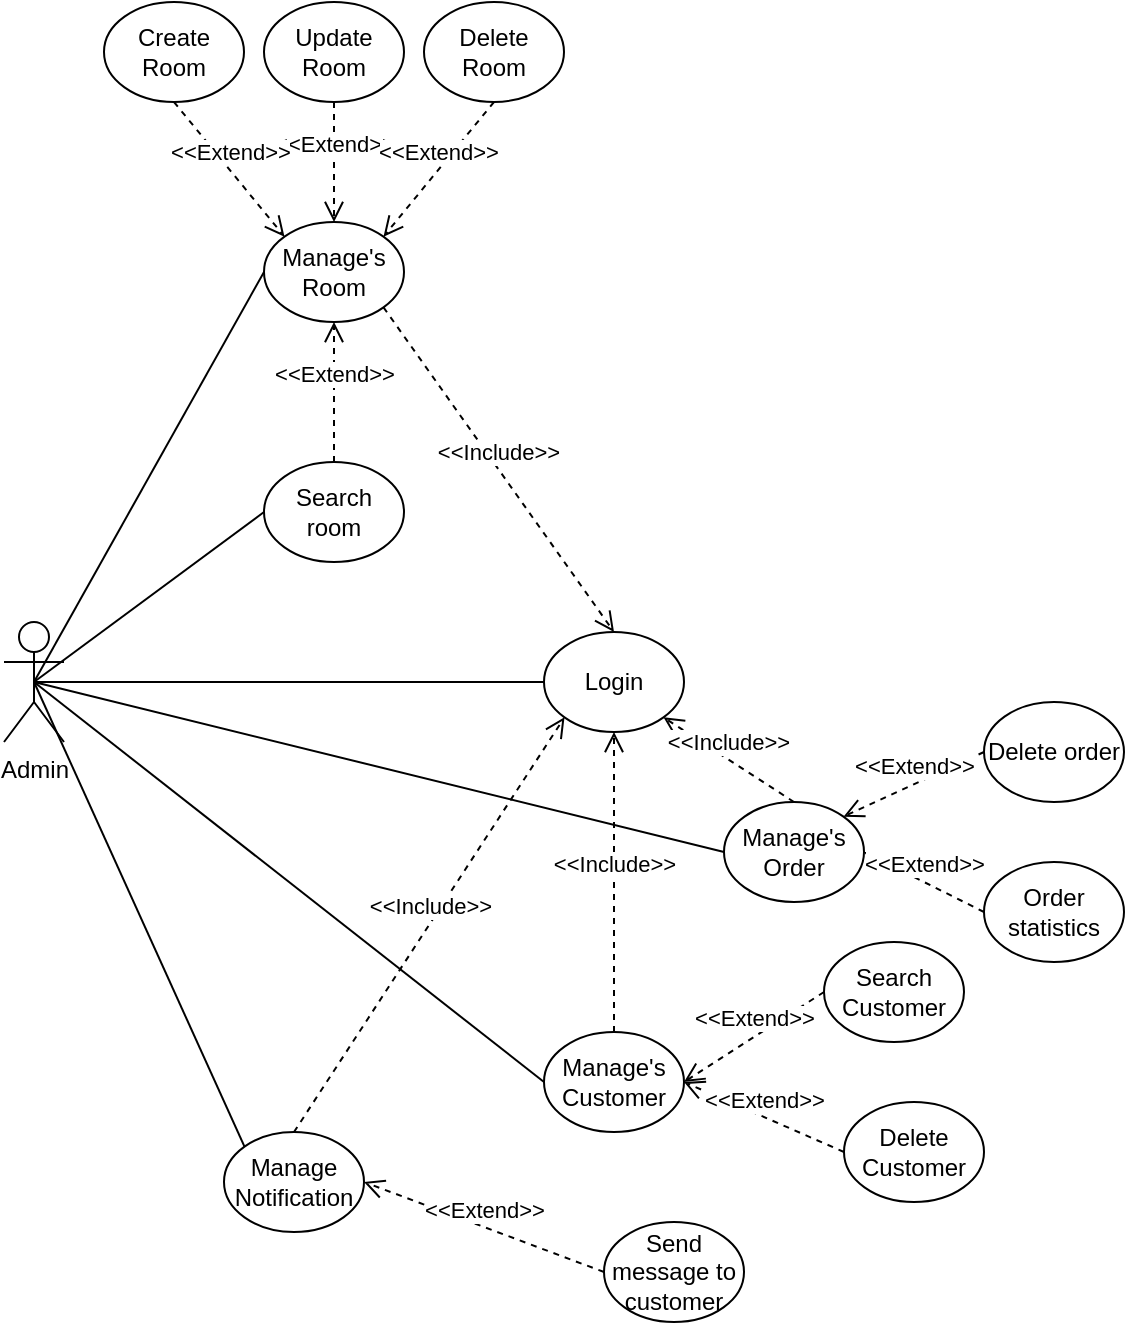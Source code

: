 <mxfile version="14.4.7" type="github">
  <diagram id="v-P9ltx4eJ1AebxSCoYZ" name="Page-1">
    <mxGraphModel dx="1420" dy="834" grid="1" gridSize="10" guides="1" tooltips="1" connect="1" arrows="1" fold="1" page="1" pageScale="1" pageWidth="850" pageHeight="1100" math="0" shadow="0">
      <root>
        <mxCell id="0" />
        <mxCell id="1" parent="0" />
        <mxCell id="56smXT5DlRSRfyMIf9yv-1" value="Admin" style="shape=umlActor;verticalLabelPosition=bottom;verticalAlign=top;html=1;outlineConnect=0;" parent="1" vertex="1">
          <mxGeometry x="40" y="320" width="30" height="60" as="geometry" />
        </mxCell>
        <mxCell id="56smXT5DlRSRfyMIf9yv-2" value="Login" style="ellipse;whiteSpace=wrap;html=1;" parent="1" vertex="1">
          <mxGeometry x="310" y="325" width="70" height="50" as="geometry" />
        </mxCell>
        <mxCell id="56smXT5DlRSRfyMIf9yv-3" value="Manage&#39;s Customer" style="ellipse;whiteSpace=wrap;html=1;" parent="1" vertex="1">
          <mxGeometry x="310" y="525" width="70" height="50" as="geometry" />
        </mxCell>
        <mxCell id="56smXT5DlRSRfyMIf9yv-4" value="Delete Customer" style="ellipse;whiteSpace=wrap;html=1;" parent="1" vertex="1">
          <mxGeometry x="460" y="560" width="70" height="50" as="geometry" />
        </mxCell>
        <mxCell id="56smXT5DlRSRfyMIf9yv-5" value="Search Customer" style="ellipse;whiteSpace=wrap;html=1;" parent="1" vertex="1">
          <mxGeometry x="450" y="480" width="70" height="50" as="geometry" />
        </mxCell>
        <mxCell id="56smXT5DlRSRfyMIf9yv-7" value="Manage&#39;s Order" style="ellipse;whiteSpace=wrap;html=1;" parent="1" vertex="1">
          <mxGeometry x="400" y="410" width="70" height="50" as="geometry" />
        </mxCell>
        <mxCell id="56smXT5DlRSRfyMIf9yv-8" value="Delete order" style="ellipse;whiteSpace=wrap;html=1;" parent="1" vertex="1">
          <mxGeometry x="530" y="360" width="70" height="50" as="geometry" />
        </mxCell>
        <mxCell id="56smXT5DlRSRfyMIf9yv-9" value="Search room" style="ellipse;whiteSpace=wrap;html=1;" parent="1" vertex="1">
          <mxGeometry x="170" y="240" width="70" height="50" as="geometry" />
        </mxCell>
        <mxCell id="56smXT5DlRSRfyMIf9yv-10" value="Manage&#39;s Room" style="ellipse;whiteSpace=wrap;html=1;" parent="1" vertex="1">
          <mxGeometry x="170" y="120" width="70" height="50" as="geometry" />
        </mxCell>
        <mxCell id="56smXT5DlRSRfyMIf9yv-11" value="" style="endArrow=none;html=1;exitX=0.5;exitY=0.5;exitDx=0;exitDy=0;exitPerimeter=0;entryX=0;entryY=0.5;entryDx=0;entryDy=0;" parent="1" source="56smXT5DlRSRfyMIf9yv-1" target="56smXT5DlRSRfyMIf9yv-2" edge="1">
          <mxGeometry width="50" height="50" relative="1" as="geometry">
            <mxPoint x="310" y="410" as="sourcePoint" />
            <mxPoint x="360" y="360" as="targetPoint" />
          </mxGeometry>
        </mxCell>
        <mxCell id="56smXT5DlRSRfyMIf9yv-12" value="" style="endArrow=none;html=1;exitX=0.5;exitY=0.5;exitDx=0;exitDy=0;exitPerimeter=0;entryX=0;entryY=0.5;entryDx=0;entryDy=0;" parent="1" source="56smXT5DlRSRfyMIf9yv-1" target="56smXT5DlRSRfyMIf9yv-10" edge="1">
          <mxGeometry width="50" height="50" relative="1" as="geometry">
            <mxPoint x="65" y="360.0" as="sourcePoint" />
            <mxPoint x="150" y="195" as="targetPoint" />
          </mxGeometry>
        </mxCell>
        <mxCell id="56smXT5DlRSRfyMIf9yv-13" value="" style="endArrow=none;html=1;exitX=0.5;exitY=0.5;exitDx=0;exitDy=0;exitPerimeter=0;entryX=0;entryY=0.5;entryDx=0;entryDy=0;" parent="1" source="56smXT5DlRSRfyMIf9yv-1" target="56smXT5DlRSRfyMIf9yv-9" edge="1">
          <mxGeometry width="50" height="50" relative="1" as="geometry">
            <mxPoint x="65" y="360.0" as="sourcePoint" />
            <mxPoint x="150" y="275" as="targetPoint" />
          </mxGeometry>
        </mxCell>
        <mxCell id="56smXT5DlRSRfyMIf9yv-14" value="Order statistics" style="ellipse;whiteSpace=wrap;html=1;" parent="1" vertex="1">
          <mxGeometry x="530" y="440" width="70" height="50" as="geometry" />
        </mxCell>
        <mxCell id="56smXT5DlRSRfyMIf9yv-16" value="Delete Room" style="ellipse;whiteSpace=wrap;html=1;" parent="1" vertex="1">
          <mxGeometry x="250" y="10" width="70" height="50" as="geometry" />
        </mxCell>
        <mxCell id="56smXT5DlRSRfyMIf9yv-17" value="Update Room" style="ellipse;whiteSpace=wrap;html=1;" parent="1" vertex="1">
          <mxGeometry x="170" y="10" width="70" height="50" as="geometry" />
        </mxCell>
        <mxCell id="56smXT5DlRSRfyMIf9yv-18" value="Create Room" style="ellipse;whiteSpace=wrap;html=1;" parent="1" vertex="1">
          <mxGeometry x="90" y="10" width="70" height="50" as="geometry" />
        </mxCell>
        <mxCell id="56smXT5DlRSRfyMIf9yv-20" value="&amp;lt;&amp;lt;Extend&amp;gt;&amp;gt;" style="html=1;verticalAlign=bottom;endArrow=open;dashed=1;endSize=8;exitX=0.5;exitY=1;exitDx=0;exitDy=0;entryX=0.5;entryY=0;entryDx=0;entryDy=0;" parent="1" source="56smXT5DlRSRfyMIf9yv-17" target="56smXT5DlRSRfyMIf9yv-10" edge="1">
          <mxGeometry relative="1" as="geometry">
            <mxPoint x="405" y="290" as="sourcePoint" />
            <mxPoint x="425" y="335.0" as="targetPoint" />
          </mxGeometry>
        </mxCell>
        <mxCell id="56smXT5DlRSRfyMIf9yv-21" value="&amp;lt;&amp;lt;Extend&amp;gt;&amp;gt;" style="html=1;verticalAlign=bottom;endArrow=open;dashed=1;endSize=8;exitX=0.5;exitY=1;exitDx=0;exitDy=0;entryX=1;entryY=0;entryDx=0;entryDy=0;" parent="1" source="56smXT5DlRSRfyMIf9yv-16" target="56smXT5DlRSRfyMIf9yv-10" edge="1">
          <mxGeometry relative="1" as="geometry">
            <mxPoint x="490.251" y="292.678" as="sourcePoint" />
            <mxPoint x="449.749" y="342.322" as="targetPoint" />
          </mxGeometry>
        </mxCell>
        <mxCell id="56smXT5DlRSRfyMIf9yv-22" value="&amp;lt;&amp;lt;Extend&amp;gt;&amp;gt;" style="html=1;verticalAlign=bottom;endArrow=open;dashed=1;endSize=8;exitX=0.5;exitY=0;exitDx=0;exitDy=0;entryX=0.5;entryY=1;entryDx=0;entryDy=0;" parent="1" source="56smXT5DlRSRfyMIf9yv-9" target="56smXT5DlRSRfyMIf9yv-10" edge="1">
          <mxGeometry relative="1" as="geometry">
            <mxPoint x="405" y="290" as="sourcePoint" />
            <mxPoint x="425" y="335.0" as="targetPoint" />
          </mxGeometry>
        </mxCell>
        <mxCell id="56smXT5DlRSRfyMIf9yv-23" value="&amp;lt;&amp;lt;Extend&amp;gt;&amp;gt;" style="html=1;verticalAlign=bottom;endArrow=open;dashed=1;endSize=8;exitX=0;exitY=0.5;exitDx=0;exitDy=0;entryX=1;entryY=0.5;entryDx=0;entryDy=0;" parent="1" source="56smXT5DlRSRfyMIf9yv-14" target="56smXT5DlRSRfyMIf9yv-7" edge="1">
          <mxGeometry relative="1" as="geometry">
            <mxPoint x="220" y="295" as="sourcePoint" />
            <mxPoint x="400.251" y="342.322" as="targetPoint" />
          </mxGeometry>
        </mxCell>
        <mxCell id="56smXT5DlRSRfyMIf9yv-24" value="&amp;lt;&amp;lt;Extend&amp;gt;&amp;gt;" style="html=1;verticalAlign=bottom;endArrow=open;dashed=1;endSize=8;exitX=0;exitY=0.5;exitDx=0;exitDy=0;entryX=1;entryY=0;entryDx=0;entryDy=0;" parent="1" source="56smXT5DlRSRfyMIf9yv-8" target="56smXT5DlRSRfyMIf9yv-7" edge="1">
          <mxGeometry relative="1" as="geometry">
            <mxPoint x="125" y="510" as="sourcePoint" />
            <mxPoint x="200.251" y="442.678" as="targetPoint" />
          </mxGeometry>
        </mxCell>
        <mxCell id="56smXT5DlRSRfyMIf9yv-26" value="" style="endArrow=none;html=1;exitX=0.5;exitY=0.5;exitDx=0;exitDy=0;exitPerimeter=0;entryX=0;entryY=0.5;entryDx=0;entryDy=0;" parent="1" source="56smXT5DlRSRfyMIf9yv-1" target="56smXT5DlRSRfyMIf9yv-7" edge="1">
          <mxGeometry width="50" height="50" relative="1" as="geometry">
            <mxPoint x="65" y="360.0" as="sourcePoint" />
            <mxPoint x="150" y="295" as="targetPoint" />
          </mxGeometry>
        </mxCell>
        <mxCell id="56smXT5DlRSRfyMIf9yv-27" value="" style="endArrow=none;html=1;exitX=0.5;exitY=0.5;exitDx=0;exitDy=0;exitPerimeter=0;entryX=0;entryY=0.5;entryDx=0;entryDy=0;" parent="1" source="56smXT5DlRSRfyMIf9yv-1" target="56smXT5DlRSRfyMIf9yv-3" edge="1">
          <mxGeometry width="50" height="50" relative="1" as="geometry">
            <mxPoint x="75" y="370.0" as="sourcePoint" />
            <mxPoint x="160" y="305" as="targetPoint" />
          </mxGeometry>
        </mxCell>
        <mxCell id="9CDeCDTnV2fdpPq-UYgq-1" value="&amp;lt;&amp;lt;Include&amp;gt;&amp;gt;" style="html=1;verticalAlign=bottom;endArrow=open;dashed=1;endSize=8;exitX=1;exitY=1;exitDx=0;exitDy=0;entryX=0.5;entryY=0;entryDx=0;entryDy=0;" parent="1" source="56smXT5DlRSRfyMIf9yv-10" target="56smXT5DlRSRfyMIf9yv-2" edge="1">
          <mxGeometry relative="1" as="geometry">
            <mxPoint x="220" y="295" as="sourcePoint" />
            <mxPoint x="310" y="150" as="targetPoint" />
          </mxGeometry>
        </mxCell>
        <mxCell id="9CDeCDTnV2fdpPq-UYgq-2" value="&amp;lt;&amp;lt;Include&amp;gt;&amp;gt;" style="html=1;verticalAlign=bottom;endArrow=open;dashed=1;endSize=8;exitX=0.5;exitY=0;exitDx=0;exitDy=0;entryX=1;entryY=1;entryDx=0;entryDy=0;" parent="1" source="56smXT5DlRSRfyMIf9yv-7" target="56smXT5DlRSRfyMIf9yv-2" edge="1">
          <mxGeometry relative="1" as="geometry">
            <mxPoint x="400.088" y="342.439" as="sourcePoint" />
            <mxPoint x="209.912" y="212.561" as="targetPoint" />
          </mxGeometry>
        </mxCell>
        <mxCell id="9CDeCDTnV2fdpPq-UYgq-3" value="&amp;lt;&amp;lt;Include&amp;gt;&amp;gt;" style="html=1;verticalAlign=bottom;endArrow=open;dashed=1;endSize=8;exitX=0.5;exitY=0;exitDx=0;exitDy=0;entryX=0.5;entryY=1;entryDx=0;entryDy=0;" parent="1" source="56smXT5DlRSRfyMIf9yv-3" target="56smXT5DlRSRfyMIf9yv-2" edge="1">
          <mxGeometry relative="1" as="geometry">
            <mxPoint x="470" y="430" as="sourcePoint" />
            <mxPoint x="389.579" y="372.798" as="targetPoint" />
          </mxGeometry>
        </mxCell>
        <mxCell id="9CDeCDTnV2fdpPq-UYgq-4" value="&amp;lt;&amp;lt;Extend&amp;gt;&amp;gt;" style="html=1;verticalAlign=bottom;endArrow=open;dashed=1;endSize=8;exitX=0;exitY=0.5;exitDx=0;exitDy=0;entryX=1;entryY=0.5;entryDx=0;entryDy=0;" parent="1" source="56smXT5DlRSRfyMIf9yv-5" target="56smXT5DlRSRfyMIf9yv-3" edge="1">
          <mxGeometry relative="1" as="geometry">
            <mxPoint x="400" y="520.0" as="sourcePoint" />
            <mxPoint x="445.421" y="472.798" as="targetPoint" />
          </mxGeometry>
        </mxCell>
        <mxCell id="9CDeCDTnV2fdpPq-UYgq-5" value="&amp;lt;&amp;lt;Extend&amp;gt;&amp;gt;" style="html=1;verticalAlign=bottom;endArrow=open;dashed=1;endSize=8;exitX=0;exitY=0.5;exitDx=0;exitDy=0;entryX=1;entryY=0.5;entryDx=0;entryDy=0;" parent="1" source="56smXT5DlRSRfyMIf9yv-4" target="56smXT5DlRSRfyMIf9yv-3" edge="1">
          <mxGeometry relative="1" as="geometry">
            <mxPoint x="410" y="530.0" as="sourcePoint" />
            <mxPoint x="455.421" y="482.798" as="targetPoint" />
          </mxGeometry>
        </mxCell>
        <mxCell id="iWWGk99or0XHmobTajnt-2" value="&amp;lt;&amp;lt;Extend&amp;gt;&amp;gt;" style="html=1;verticalAlign=bottom;endArrow=open;dashed=1;endSize=8;exitX=0.5;exitY=1;exitDx=0;exitDy=0;entryX=0;entryY=0;entryDx=0;entryDy=0;" edge="1" parent="1" source="56smXT5DlRSRfyMIf9yv-18" target="56smXT5DlRSRfyMIf9yv-10">
          <mxGeometry relative="1" as="geometry">
            <mxPoint x="255.0" y="70.0" as="sourcePoint" />
            <mxPoint x="239.65" y="137.252" as="targetPoint" />
          </mxGeometry>
        </mxCell>
        <mxCell id="iWWGk99or0XHmobTajnt-4" value="Manage Notification" style="ellipse;whiteSpace=wrap;html=1;" vertex="1" parent="1">
          <mxGeometry x="150" y="575" width="70" height="50" as="geometry" />
        </mxCell>
        <mxCell id="iWWGk99or0XHmobTajnt-5" value="Send message to customer" style="ellipse;whiteSpace=wrap;html=1;" vertex="1" parent="1">
          <mxGeometry x="340" y="620" width="70" height="50" as="geometry" />
        </mxCell>
        <mxCell id="iWWGk99or0XHmobTajnt-6" value="&amp;lt;&amp;lt;Extend&amp;gt;&amp;gt;" style="html=1;verticalAlign=bottom;endArrow=open;dashed=1;endSize=8;exitX=0;exitY=0.5;exitDx=0;exitDy=0;entryX=1;entryY=0.5;entryDx=0;entryDy=0;" edge="1" parent="1" source="iWWGk99or0XHmobTajnt-5" target="iWWGk99or0XHmobTajnt-4">
          <mxGeometry relative="1" as="geometry">
            <mxPoint x="470.0" y="595" as="sourcePoint" />
            <mxPoint x="390.0" y="560" as="targetPoint" />
          </mxGeometry>
        </mxCell>
        <mxCell id="iWWGk99or0XHmobTajnt-7" value="" style="endArrow=none;html=1;exitX=0.5;exitY=0.5;exitDx=0;exitDy=0;exitPerimeter=0;entryX=0;entryY=0;entryDx=0;entryDy=0;" edge="1" parent="1" source="56smXT5DlRSRfyMIf9yv-1" target="iWWGk99or0XHmobTajnt-4">
          <mxGeometry width="50" height="50" relative="1" as="geometry">
            <mxPoint x="65" y="360" as="sourcePoint" />
            <mxPoint x="320.0" y="560" as="targetPoint" />
          </mxGeometry>
        </mxCell>
        <mxCell id="iWWGk99or0XHmobTajnt-8" value="&amp;lt;&amp;lt;Include&amp;gt;&amp;gt;" style="html=1;verticalAlign=bottom;endArrow=open;dashed=1;endSize=8;exitX=0.5;exitY=0;exitDx=0;exitDy=0;entryX=0;entryY=1;entryDx=0;entryDy=0;" edge="1" parent="1" source="iWWGk99or0XHmobTajnt-4" target="56smXT5DlRSRfyMIf9yv-2">
          <mxGeometry relative="1" as="geometry">
            <mxPoint x="355" y="535" as="sourcePoint" />
            <mxPoint x="355" y="385" as="targetPoint" />
          </mxGeometry>
        </mxCell>
      </root>
    </mxGraphModel>
  </diagram>
</mxfile>
